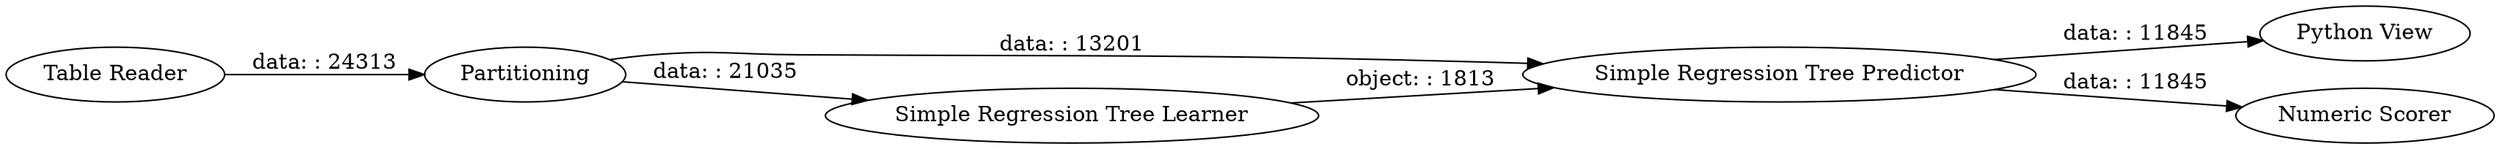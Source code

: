 digraph {
	"-5028960405592091846_60" [label="Simple Regression Tree Predictor"]
	"-5028960405592091846_53" [label="Python View"]
	"-5028960405592091846_59" [label="Simple Regression Tree Learner"]
	"-5028960405592091846_62" [label="Table Reader"]
	"-5028960405592091846_61" [label="Numeric Scorer"]
	"-5028960405592091846_54" [label=Partitioning]
	"-5028960405592091846_59" -> "-5028960405592091846_60" [label="object: : 1813"]
	"-5028960405592091846_54" -> "-5028960405592091846_60" [label="data: : 13201"]
	"-5028960405592091846_60" -> "-5028960405592091846_53" [label="data: : 11845"]
	"-5028960405592091846_54" -> "-5028960405592091846_59" [label="data: : 21035"]
	"-5028960405592091846_62" -> "-5028960405592091846_54" [label="data: : 24313"]
	"-5028960405592091846_60" -> "-5028960405592091846_61" [label="data: : 11845"]
	rankdir=LR
}
